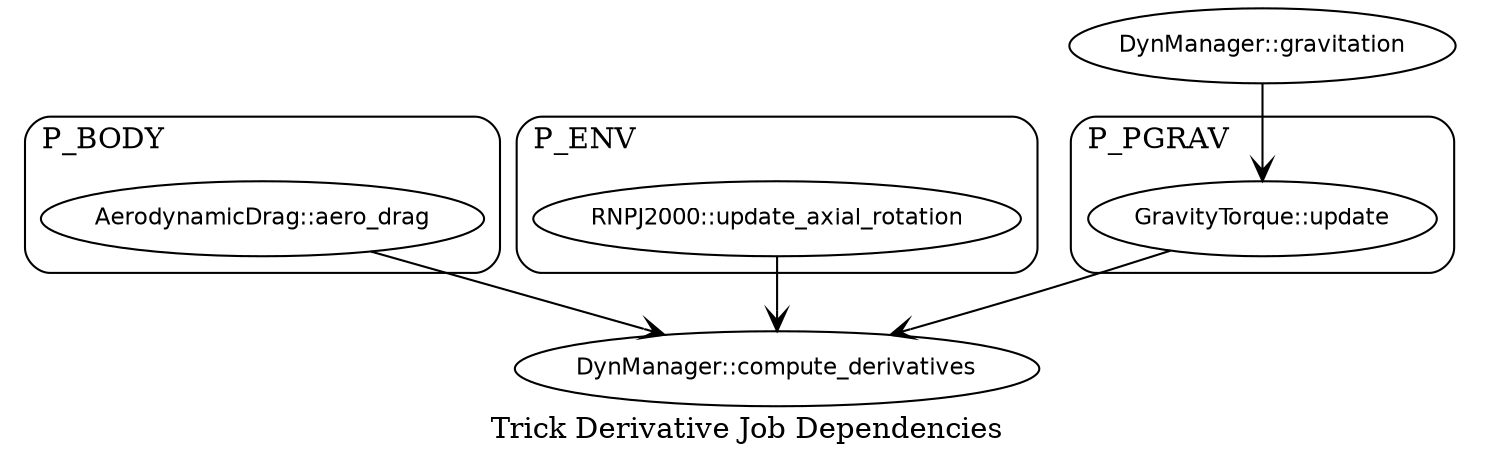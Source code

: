 digraph G {
   label = "Trick Derivative Job Dependencies";
   compound = true;
   center=true;
   style=rounded;
   color=white;
   pencolor=black;

   node [fontname="Helvetica",fontsize=11];
   edge [fontname="Helvetica",fontsize=11,arrowhead=vee];

   subgraph cluster_P_BODY {
      label = "P_BODY";
      labeljust = l;
      // Nodes
      AerodynamicDrag__aero_drag [label="AerodynamicDrag::aero_drag"];
   }

   DynManager__compute_derivatives [label="DynManager::compute_derivatives"];
   
   subgraph cluster_P_ENV {
      label = "P_ENV";
      labeljust = l;
      // Nodes
      RNPJ2000__update_axial_rotation [label="RNPJ2000::update_axial_rotation"];
   }

   subgraph cluster_grav {
      label = "";
      subgraph cluster_P_GRAV {
	 label = "P_GRAV";
         labeljust = l;
	 // Nodes
	 DynManager__gravitation [label="DynManager::gravitation"];
      }
      subgraph cluster_P_PGRAV {
	 label = "P_PGRAV";
         labeljust = l;
	 // Nodes
	 GravityTorque__update [label="GravityTorque::update"];
      }
      pencolor=white;
   }
   {rank="same"; DynManager__gravitation;};

   // Edges
   GravityTorque__update -> DynManager__compute_derivatives;
   RNPJ2000__update_axial_rotation -> DynManager__compute_derivatives;
   AerodynamicDrag__aero_drag -> DynManager__compute_derivatives;
   DynManager__gravitation -> GravityTorque__update;



}

